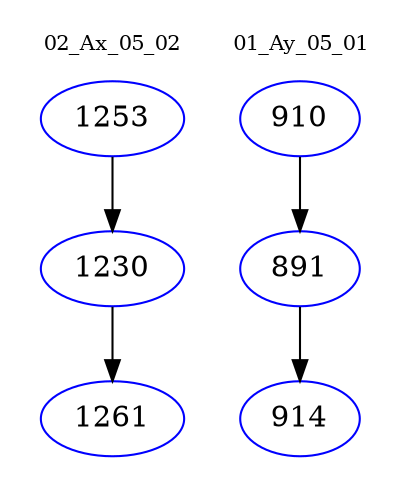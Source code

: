 digraph{
subgraph cluster_0 {
color = white
label = "02_Ax_05_02";
fontsize=10;
T0_1253 [label="1253", color="blue"]
T0_1253 -> T0_1230 [color="black"]
T0_1230 [label="1230", color="blue"]
T0_1230 -> T0_1261 [color="black"]
T0_1261 [label="1261", color="blue"]
}
subgraph cluster_1 {
color = white
label = "01_Ay_05_01";
fontsize=10;
T1_910 [label="910", color="blue"]
T1_910 -> T1_891 [color="black"]
T1_891 [label="891", color="blue"]
T1_891 -> T1_914 [color="black"]
T1_914 [label="914", color="blue"]
}
}
